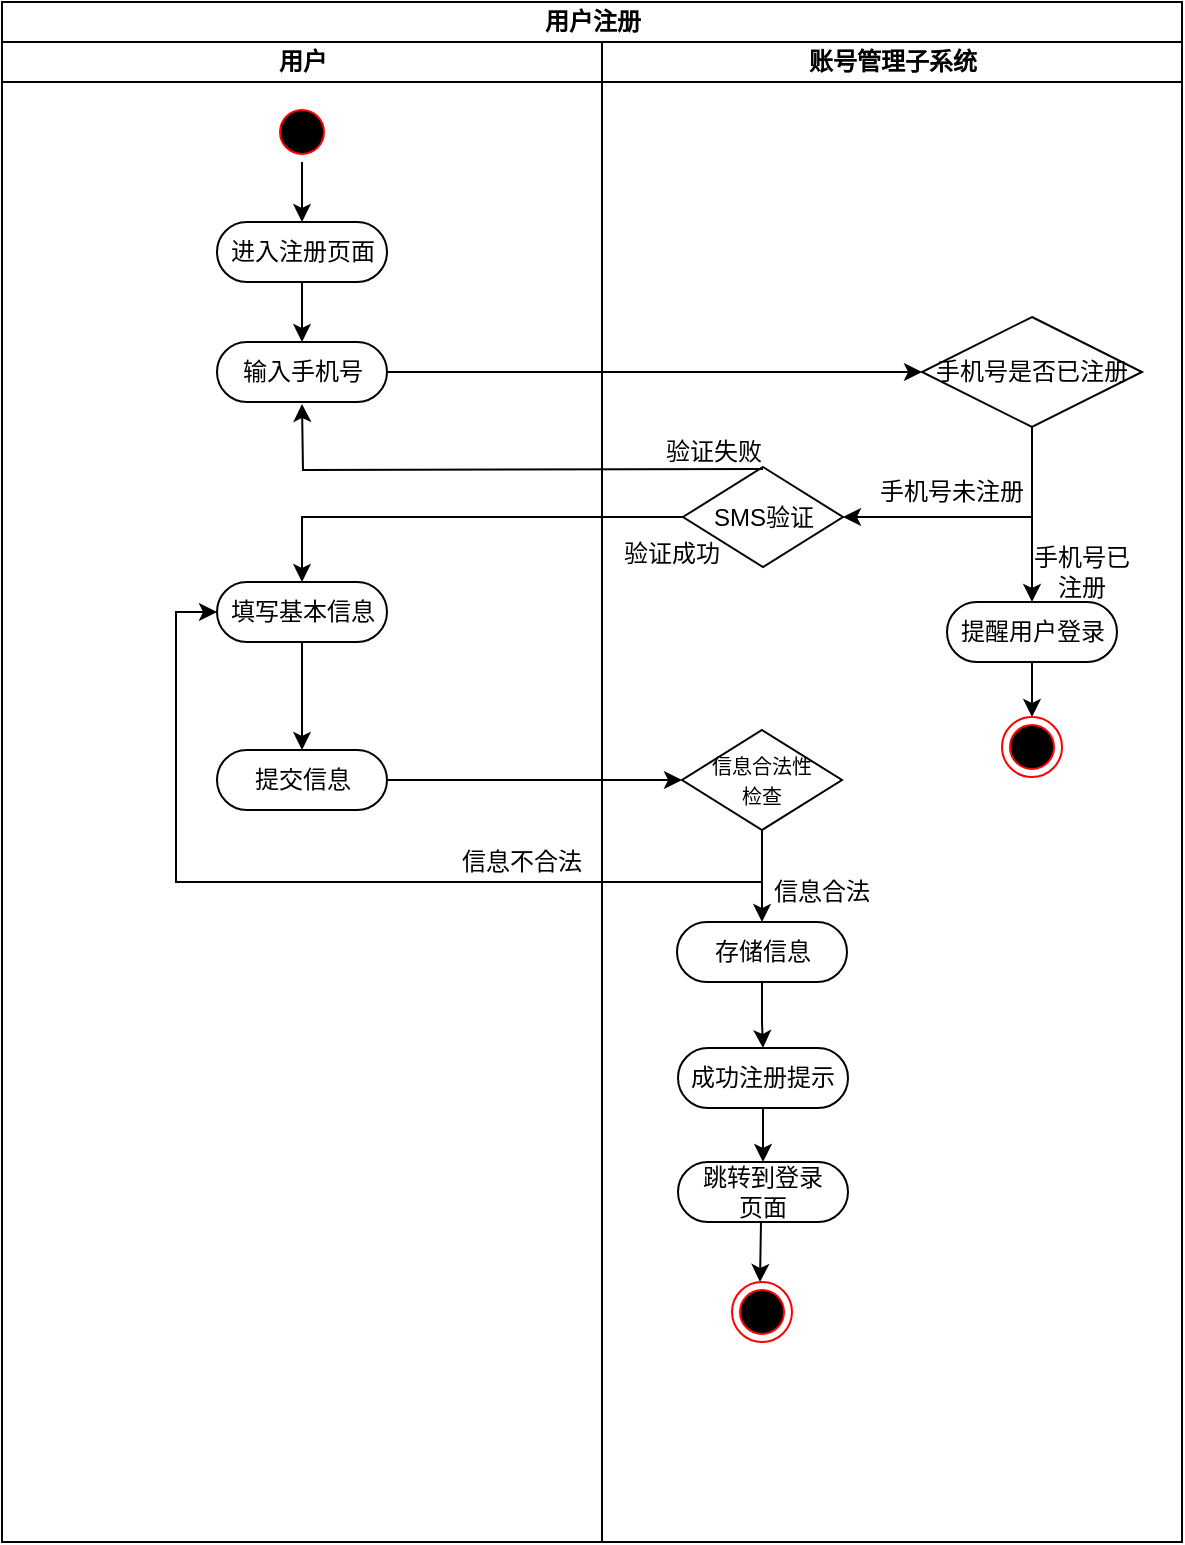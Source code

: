 <mxfile version="22.1.18" type="github">
  <diagram id="prtHgNgQTEPvFCAcTncT" name="Page-1">
    <mxGraphModel dx="1407" dy="720" grid="1" gridSize="10" guides="1" tooltips="1" connect="1" arrows="1" fold="1" page="1" pageScale="1" pageWidth="827" pageHeight="1169" math="0" shadow="0">
      <root>
        <mxCell id="0" />
        <mxCell id="1" parent="0" />
        <mxCell id="5s85hY_GPOJS1mKpv2UH-3" value="用户注册" style="swimlane;childLayout=stackLayout;resizeParent=1;resizeParentMax=0;startSize=20;html=1;" parent="1" vertex="1">
          <mxGeometry x="120.0" y="120" width="590" height="770" as="geometry" />
        </mxCell>
        <mxCell id="5s85hY_GPOJS1mKpv2UH-4" value="用户" style="swimlane;startSize=20;html=1;" parent="5s85hY_GPOJS1mKpv2UH-3" vertex="1">
          <mxGeometry y="20" width="300" height="750" as="geometry" />
        </mxCell>
        <mxCell id="5s85hY_GPOJS1mKpv2UH-15" style="edgeStyle=orthogonalEdgeStyle;rounded=0;orthogonalLoop=1;jettySize=auto;html=1;exitX=0.5;exitY=1;exitDx=0;exitDy=0;entryX=0.5;entryY=0;entryDx=0;entryDy=0;" parent="5s85hY_GPOJS1mKpv2UH-4" source="5s85hY_GPOJS1mKpv2UH-7" target="5s85hY_GPOJS1mKpv2UH-9" edge="1">
          <mxGeometry relative="1" as="geometry" />
        </mxCell>
        <mxCell id="5s85hY_GPOJS1mKpv2UH-7" value="" style="ellipse;html=1;shape=startState;fillColor=#000000;strokeColor=#ff0000;" parent="5s85hY_GPOJS1mKpv2UH-4" vertex="1">
          <mxGeometry x="135.0" y="30" width="30" height="30" as="geometry" />
        </mxCell>
        <mxCell id="5s85hY_GPOJS1mKpv2UH-13" style="edgeStyle=orthogonalEdgeStyle;rounded=0;orthogonalLoop=1;jettySize=auto;html=1;exitX=0.5;exitY=1;exitDx=0;exitDy=0;entryX=0.5;entryY=0;entryDx=0;entryDy=0;" parent="5s85hY_GPOJS1mKpv2UH-4" source="5s85hY_GPOJS1mKpv2UH-9" target="5s85hY_GPOJS1mKpv2UH-11" edge="1">
          <mxGeometry relative="1" as="geometry" />
        </mxCell>
        <mxCell id="5s85hY_GPOJS1mKpv2UH-9" value="进入注册页面" style="rounded=1;whiteSpace=wrap;html=1;shadow=0;comic=0;labelBackgroundColor=none;strokeWidth=1;fontFamily=Verdana;fontSize=12;align=center;arcSize=50;" parent="5s85hY_GPOJS1mKpv2UH-4" vertex="1">
          <mxGeometry x="107.5" y="90" width="85" height="30" as="geometry" />
        </mxCell>
        <mxCell id="5s85hY_GPOJS1mKpv2UH-11" value="输入手机号" style="rounded=1;whiteSpace=wrap;html=1;shadow=0;comic=0;labelBackgroundColor=none;strokeWidth=1;fontFamily=Verdana;fontSize=12;align=center;arcSize=50;" parent="5s85hY_GPOJS1mKpv2UH-4" vertex="1">
          <mxGeometry x="107.5" y="150" width="85" height="30" as="geometry" />
        </mxCell>
        <mxCell id="5s85hY_GPOJS1mKpv2UH-51" style="edgeStyle=orthogonalEdgeStyle;rounded=0;orthogonalLoop=1;jettySize=auto;html=1;entryX=0.5;entryY=0;entryDx=0;entryDy=0;" parent="5s85hY_GPOJS1mKpv2UH-4" source="5s85hY_GPOJS1mKpv2UH-44" target="5s85hY_GPOJS1mKpv2UH-49" edge="1">
          <mxGeometry relative="1" as="geometry" />
        </mxCell>
        <mxCell id="5s85hY_GPOJS1mKpv2UH-44" value="填写基本信息" style="rounded=1;whiteSpace=wrap;html=1;shadow=0;comic=0;labelBackgroundColor=none;strokeWidth=1;fontFamily=Verdana;fontSize=12;align=center;arcSize=50;" parent="5s85hY_GPOJS1mKpv2UH-4" vertex="1">
          <mxGeometry x="107.5" y="270" width="85" height="30" as="geometry" />
        </mxCell>
        <mxCell id="5s85hY_GPOJS1mKpv2UH-49" value="提交信息" style="rounded=1;whiteSpace=wrap;html=1;shadow=0;comic=0;labelBackgroundColor=none;strokeWidth=1;fontFamily=Verdana;fontSize=12;align=center;arcSize=50;" parent="5s85hY_GPOJS1mKpv2UH-4" vertex="1">
          <mxGeometry x="107.5" y="354" width="85" height="30" as="geometry" />
        </mxCell>
        <mxCell id="5s85hY_GPOJS1mKpv2UH-54" value="信息不合法" style="text;html=1;strokeColor=none;fillColor=none;align=center;verticalAlign=middle;whiteSpace=wrap;rounded=0;" parent="5s85hY_GPOJS1mKpv2UH-4" vertex="1">
          <mxGeometry x="220.0" y="395" width="80" height="30" as="geometry" />
        </mxCell>
        <mxCell id="5s85hY_GPOJS1mKpv2UH-5" value="账号管理子系统" style="swimlane;startSize=20;html=1;" parent="5s85hY_GPOJS1mKpv2UH-3" vertex="1">
          <mxGeometry x="300" y="20" width="290" height="750" as="geometry" />
        </mxCell>
        <mxCell id="5s85hY_GPOJS1mKpv2UH-31" style="edgeStyle=orthogonalEdgeStyle;rounded=0;orthogonalLoop=1;jettySize=auto;html=1;exitX=0.5;exitY=1;exitDx=0;exitDy=0;" parent="5s85hY_GPOJS1mKpv2UH-5" source="5s85hY_GPOJS1mKpv2UH-18" target="5s85hY_GPOJS1mKpv2UH-29" edge="1">
          <mxGeometry relative="1" as="geometry" />
        </mxCell>
        <mxCell id="5s85hY_GPOJS1mKpv2UH-43" style="edgeStyle=orthogonalEdgeStyle;rounded=0;orthogonalLoop=1;jettySize=auto;html=1;entryX=1;entryY=0.5;entryDx=0;entryDy=0;" parent="5s85hY_GPOJS1mKpv2UH-5" source="5s85hY_GPOJS1mKpv2UH-18" target="5s85hY_GPOJS1mKpv2UH-39" edge="1">
          <mxGeometry relative="1" as="geometry">
            <Array as="points">
              <mxPoint x="215" y="238" />
            </Array>
          </mxGeometry>
        </mxCell>
        <mxCell id="5s85hY_GPOJS1mKpv2UH-18" value="手机号是否已注册" style="rhombus;whiteSpace=wrap;html=1;" parent="5s85hY_GPOJS1mKpv2UH-5" vertex="1">
          <mxGeometry x="160" y="137.5" width="110" height="55" as="geometry" />
        </mxCell>
        <mxCell id="5s85hY_GPOJS1mKpv2UH-37" style="edgeStyle=orthogonalEdgeStyle;rounded=0;orthogonalLoop=1;jettySize=auto;html=1;exitX=0.5;exitY=1;exitDx=0;exitDy=0;entryX=0.5;entryY=0;entryDx=0;entryDy=0;" parent="5s85hY_GPOJS1mKpv2UH-5" source="5s85hY_GPOJS1mKpv2UH-29" target="5s85hY_GPOJS1mKpv2UH-34" edge="1">
          <mxGeometry relative="1" as="geometry" />
        </mxCell>
        <mxCell id="5s85hY_GPOJS1mKpv2UH-29" value="提醒用户登录" style="rounded=1;whiteSpace=wrap;html=1;shadow=0;comic=0;labelBackgroundColor=none;strokeWidth=1;fontFamily=Verdana;fontSize=12;align=center;arcSize=50;" parent="5s85hY_GPOJS1mKpv2UH-5" vertex="1">
          <mxGeometry x="172.5" y="280" width="85" height="30" as="geometry" />
        </mxCell>
        <mxCell id="5s85hY_GPOJS1mKpv2UH-32" value="手机号未注册" style="text;html=1;strokeColor=none;fillColor=none;align=center;verticalAlign=middle;whiteSpace=wrap;rounded=0;" parent="5s85hY_GPOJS1mKpv2UH-5" vertex="1">
          <mxGeometry x="130" y="210" width="90" height="30" as="geometry" />
        </mxCell>
        <mxCell id="5s85hY_GPOJS1mKpv2UH-33" value="手机号已注册" style="text;html=1;strokeColor=none;fillColor=none;align=center;verticalAlign=middle;whiteSpace=wrap;rounded=0;" parent="5s85hY_GPOJS1mKpv2UH-5" vertex="1">
          <mxGeometry x="210.0" y="250" width="60" height="30" as="geometry" />
        </mxCell>
        <mxCell id="5s85hY_GPOJS1mKpv2UH-34" value="" style="ellipse;html=1;shape=endState;fillColor=#000000;strokeColor=#ff0000;" parent="5s85hY_GPOJS1mKpv2UH-5" vertex="1">
          <mxGeometry x="200.0" y="337.5" width="30" height="30" as="geometry" />
        </mxCell>
        <mxCell id="5s85hY_GPOJS1mKpv2UH-39" value="SMS验证" style="rhombus;whiteSpace=wrap;html=1;" parent="5s85hY_GPOJS1mKpv2UH-5" vertex="1">
          <mxGeometry x="40.5" y="212.5" width="80" height="50" as="geometry" />
        </mxCell>
        <mxCell id="5s85hY_GPOJS1mKpv2UH-58" style="edgeStyle=orthogonalEdgeStyle;rounded=0;orthogonalLoop=1;jettySize=auto;html=1;entryX=0.5;entryY=0;entryDx=0;entryDy=0;" parent="5s85hY_GPOJS1mKpv2UH-5" source="5s85hY_GPOJS1mKpv2UH-47" target="5s85hY_GPOJS1mKpv2UH-57" edge="1">
          <mxGeometry relative="1" as="geometry" />
        </mxCell>
        <mxCell id="5s85hY_GPOJS1mKpv2UH-47" value="&lt;font style=&quot;font-size: 10px;&quot;&gt;信息合法性&lt;br&gt;检查&lt;/font&gt;" style="rhombus;whiteSpace=wrap;html=1;" parent="5s85hY_GPOJS1mKpv2UH-5" vertex="1">
          <mxGeometry x="40" y="344" width="80" height="50" as="geometry" />
        </mxCell>
        <mxCell id="5s85hY_GPOJS1mKpv2UH-63" style="edgeStyle=orthogonalEdgeStyle;rounded=0;orthogonalLoop=1;jettySize=auto;html=1;" parent="5s85hY_GPOJS1mKpv2UH-5" source="5s85hY_GPOJS1mKpv2UH-57" target="5s85hY_GPOJS1mKpv2UH-60" edge="1">
          <mxGeometry relative="1" as="geometry" />
        </mxCell>
        <mxCell id="5s85hY_GPOJS1mKpv2UH-57" value="存储信息" style="rounded=1;whiteSpace=wrap;html=1;shadow=0;comic=0;labelBackgroundColor=none;strokeWidth=1;fontFamily=Verdana;fontSize=12;align=center;arcSize=50;" parent="5s85hY_GPOJS1mKpv2UH-5" vertex="1">
          <mxGeometry x="37.5" y="440" width="85" height="30" as="geometry" />
        </mxCell>
        <mxCell id="5s85hY_GPOJS1mKpv2UH-59" value="信息合法" style="text;html=1;strokeColor=none;fillColor=none;align=center;verticalAlign=middle;whiteSpace=wrap;rounded=0;" parent="5s85hY_GPOJS1mKpv2UH-5" vertex="1">
          <mxGeometry x="80.0" y="410" width="60" height="30" as="geometry" />
        </mxCell>
        <mxCell id="5s85hY_GPOJS1mKpv2UH-66" style="edgeStyle=orthogonalEdgeStyle;rounded=0;orthogonalLoop=1;jettySize=auto;html=1;exitX=0.5;exitY=1;exitDx=0;exitDy=0;" parent="5s85hY_GPOJS1mKpv2UH-5" source="5s85hY_GPOJS1mKpv2UH-60" target="5s85hY_GPOJS1mKpv2UH-64" edge="1">
          <mxGeometry relative="1" as="geometry" />
        </mxCell>
        <mxCell id="5s85hY_GPOJS1mKpv2UH-60" value="成功注册提示" style="rounded=1;whiteSpace=wrap;html=1;shadow=0;comic=0;labelBackgroundColor=none;strokeWidth=1;fontFamily=Verdana;fontSize=12;align=center;arcSize=50;" parent="5s85hY_GPOJS1mKpv2UH-5" vertex="1">
          <mxGeometry x="38.0" y="503" width="85" height="30" as="geometry" />
        </mxCell>
        <mxCell id="5s85hY_GPOJS1mKpv2UH-69" style="edgeStyle=orthogonalEdgeStyle;rounded=0;orthogonalLoop=1;jettySize=auto;html=1;" parent="5s85hY_GPOJS1mKpv2UH-5" edge="1">
          <mxGeometry relative="1" as="geometry">
            <mxPoint x="79.5" y="590" as="sourcePoint" />
            <mxPoint x="79.0" y="620" as="targetPoint" />
          </mxGeometry>
        </mxCell>
        <mxCell id="5s85hY_GPOJS1mKpv2UH-64" value="跳转到登录&lt;br&gt;页面" style="rounded=1;whiteSpace=wrap;html=1;shadow=0;comic=0;labelBackgroundColor=none;strokeWidth=1;fontFamily=Verdana;fontSize=12;align=center;arcSize=50;" parent="5s85hY_GPOJS1mKpv2UH-5" vertex="1">
          <mxGeometry x="38.0" y="560" width="85" height="30" as="geometry" />
        </mxCell>
        <mxCell id="5s85hY_GPOJS1mKpv2UH-67" value="" style="ellipse;html=1;shape=endState;fillColor=#000000;strokeColor=#ff0000;" parent="5s85hY_GPOJS1mKpv2UH-5" vertex="1">
          <mxGeometry x="65.0" y="620" width="30" height="30" as="geometry" />
        </mxCell>
        <mxCell id="XRjL0q7yprukMbM1BXRP-3" value="验证失败" style="text;html=1;strokeColor=none;fillColor=none;align=center;verticalAlign=middle;whiteSpace=wrap;rounded=0;" vertex="1" parent="5s85hY_GPOJS1mKpv2UH-5">
          <mxGeometry x="26.0" y="190" width="60" height="30" as="geometry" />
        </mxCell>
        <mxCell id="XRjL0q7yprukMbM1BXRP-4" value="验证成功" style="text;html=1;strokeColor=none;fillColor=none;align=center;verticalAlign=middle;whiteSpace=wrap;rounded=0;" vertex="1" parent="5s85hY_GPOJS1mKpv2UH-5">
          <mxGeometry x="5.0" y="241" width="60" height="30" as="geometry" />
        </mxCell>
        <mxCell id="5s85hY_GPOJS1mKpv2UH-42" style="edgeStyle=orthogonalEdgeStyle;rounded=0;orthogonalLoop=1;jettySize=auto;html=1;entryX=0;entryY=0.5;entryDx=0;entryDy=0;" parent="5s85hY_GPOJS1mKpv2UH-3" source="5s85hY_GPOJS1mKpv2UH-11" target="5s85hY_GPOJS1mKpv2UH-18" edge="1">
          <mxGeometry relative="1" as="geometry" />
        </mxCell>
        <mxCell id="5s85hY_GPOJS1mKpv2UH-46" style="edgeStyle=orthogonalEdgeStyle;rounded=0;orthogonalLoop=1;jettySize=auto;html=1;" parent="5s85hY_GPOJS1mKpv2UH-3" source="5s85hY_GPOJS1mKpv2UH-39" target="5s85hY_GPOJS1mKpv2UH-44" edge="1">
          <mxGeometry relative="1" as="geometry" />
        </mxCell>
        <mxCell id="5s85hY_GPOJS1mKpv2UH-52" style="edgeStyle=orthogonalEdgeStyle;rounded=0;orthogonalLoop=1;jettySize=auto;html=1;entryX=0;entryY=0.5;entryDx=0;entryDy=0;" parent="5s85hY_GPOJS1mKpv2UH-3" source="5s85hY_GPOJS1mKpv2UH-49" target="5s85hY_GPOJS1mKpv2UH-47" edge="1">
          <mxGeometry relative="1" as="geometry" />
        </mxCell>
        <mxCell id="5s85hY_GPOJS1mKpv2UH-53" style="edgeStyle=orthogonalEdgeStyle;rounded=0;orthogonalLoop=1;jettySize=auto;html=1;entryX=0;entryY=0.5;entryDx=0;entryDy=0;" parent="5s85hY_GPOJS1mKpv2UH-3" source="5s85hY_GPOJS1mKpv2UH-47" target="5s85hY_GPOJS1mKpv2UH-44" edge="1">
          <mxGeometry relative="1" as="geometry">
            <Array as="points">
              <mxPoint x="380" y="440" />
              <mxPoint x="87" y="440" />
              <mxPoint x="87" y="305" />
            </Array>
          </mxGeometry>
        </mxCell>
        <mxCell id="XRjL0q7yprukMbM1BXRP-2" style="edgeStyle=orthogonalEdgeStyle;rounded=0;orthogonalLoop=1;jettySize=auto;html=1;exitX=0.5;exitY=0;exitDx=0;exitDy=0;entryX=0.5;entryY=1;entryDx=0;entryDy=0;" edge="1" parent="5s85hY_GPOJS1mKpv2UH-3">
          <mxGeometry relative="1" as="geometry">
            <mxPoint x="380.5" y="233.5" as="sourcePoint" />
            <mxPoint x="150.0" y="201" as="targetPoint" />
          </mxGeometry>
        </mxCell>
      </root>
    </mxGraphModel>
  </diagram>
</mxfile>
